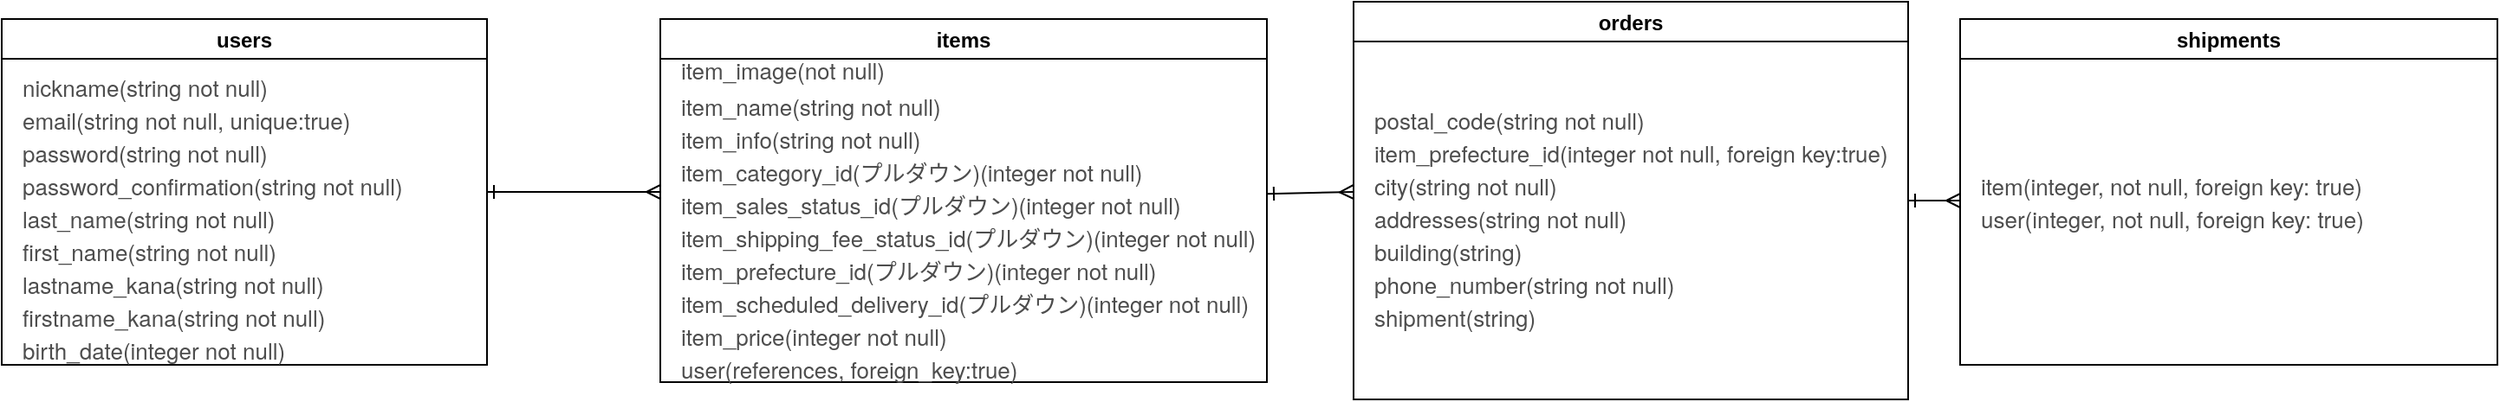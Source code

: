 <mxfile>
    <diagram id="EwRXLFJtx9T2wgiu87Te" name="ページ1">
        <mxGraphModel dx="659" dy="467" grid="1" gridSize="10" guides="1" tooltips="1" connect="1" arrows="1" fold="1" page="1" pageScale="1" pageWidth="1600" pageHeight="900" math="0" shadow="0">
            <root>
                <mxCell id="0"/>
                <mxCell id="1" parent="0"/>
                <mxCell id="12" style="edgeStyle=none;html=1;exitX=1;exitY=0.5;exitDx=0;exitDy=0;fontSize=13;fontColor=#FFFFFF;startArrow=ERone;startFill=0;endArrow=ERmany;endFill=0;" parent="1" source="2" edge="1">
                    <mxGeometry relative="1" as="geometry">
                        <mxPoint x="490" y="280" as="targetPoint"/>
                    </mxGeometry>
                </mxCell>
                <mxCell id="2" value="users" style="swimlane;labelBackgroundColor=default;" parent="1" vertex="1">
                    <mxGeometry x="110" y="180" width="280" height="200" as="geometry"/>
                </mxCell>
                <mxCell id="7" value="&lt;p class=&quot;p1&quot; style=&quot;margin: 0px ; font-stretch: normal ; font-size: 13px ; line-height: normal ; font-family: &amp;quot;helvetica neue&amp;quot;&quot;&gt;&lt;font&gt;nickname(&lt;/font&gt;&lt;span style=&quot;&quot;&gt;string&lt;/span&gt;&lt;font&gt;&amp;nbsp;not null)&lt;/font&gt;&lt;/p&gt;&lt;p class=&quot;p1&quot; style=&quot;margin: 0px ; font-stretch: normal ; font-size: 13px ; line-height: normal ; font-family: &amp;quot;helvetica neue&amp;quot;&quot;&gt;&lt;font&gt;email(&lt;/font&gt;&lt;span style=&quot;&quot;&gt;string&lt;/span&gt;&lt;font&gt;&amp;nbsp;not null, unique:true)&lt;/font&gt;&lt;/p&gt;&lt;p class=&quot;p1&quot; style=&quot;margin: 0px ; font-stretch: normal ; font-size: 13px ; line-height: normal ; font-family: &amp;quot;helvetica neue&amp;quot;&quot;&gt;&lt;font&gt;password(&lt;/font&gt;&lt;span style=&quot;&quot;&gt;string&lt;/span&gt;&lt;font&gt;&amp;nbsp;not null)&lt;/font&gt;&lt;/p&gt;&lt;p class=&quot;p1&quot; style=&quot;margin: 0px ; font-stretch: normal ; font-size: 13px ; line-height: normal ; font-family: &amp;quot;helvetica neue&amp;quot;&quot;&gt;&lt;font&gt;password_confirmation(&lt;/font&gt;&lt;span style=&quot;&quot;&gt;string&lt;/span&gt;&lt;font&gt;&amp;nbsp;not null)&lt;/font&gt;&lt;/p&gt;&lt;p class=&quot;p1&quot; style=&quot;margin: 0px ; font-stretch: normal ; font-size: 13px ; line-height: normal ; font-family: &amp;quot;helvetica neue&amp;quot;&quot;&gt;&lt;font&gt;last_name(&lt;/font&gt;&lt;span style=&quot;&quot;&gt;string&lt;/span&gt;&lt;font&gt;&amp;nbsp;not null)&lt;/font&gt;&lt;/p&gt;&lt;p class=&quot;p1&quot; style=&quot;margin: 0px ; font-stretch: normal ; font-size: 13px ; line-height: normal ; font-family: &amp;quot;helvetica neue&amp;quot;&quot;&gt;&lt;font&gt;first_name(&lt;/font&gt;&lt;span style=&quot;&quot;&gt;string&lt;/span&gt;&lt;font&gt;&amp;nbsp;not null)&lt;/font&gt;&lt;/p&gt;&lt;p class=&quot;p1&quot; style=&quot;margin: 0px ; font-stretch: normal ; font-size: 13px ; line-height: normal ; font-family: &amp;quot;helvetica neue&amp;quot;&quot;&gt;&lt;font&gt;lastname_kana(&lt;/font&gt;&lt;span style=&quot;&quot;&gt;string&lt;/span&gt;&lt;font&gt;&amp;nbsp;not null)&lt;/font&gt;&lt;/p&gt;&lt;p class=&quot;p1&quot; style=&quot;margin: 0px ; font-stretch: normal ; font-size: 13px ; line-height: normal ; font-family: &amp;quot;helvetica neue&amp;quot;&quot;&gt;&lt;font&gt;firstname_kana(&lt;/font&gt;&lt;span style=&quot;&quot;&gt;string&lt;/span&gt;&lt;font&gt;&amp;nbsp;not null)&lt;/font&gt;&lt;/p&gt;&lt;p class=&quot;p1&quot; style=&quot;margin: 0px ; font-stretch: normal ; font-size: 13px ; line-height: normal ; font-family: &amp;quot;helvetica neue&amp;quot;&quot;&gt;&lt;font&gt;birth_date(integer not null)&lt;/font&gt;&lt;/p&gt;" style="text;html=1;align=left;verticalAlign=middle;resizable=0;points=[];autosize=1;strokeColor=none;fillColor=none;fontColor=#4D4D4D;" parent="2" vertex="1">
                    <mxGeometry x="10" y="40" width="240" height="150" as="geometry"/>
                </mxCell>
                <mxCell id="13" style="edgeStyle=none;html=1;fontSize=13;fontColor=#FFFFFF;startArrow=ERone;startFill=0;endArrow=ERmany;endFill=0;" parent="1" source="3" edge="1">
                    <mxGeometry relative="1" as="geometry">
                        <mxPoint x="890" y="280" as="targetPoint"/>
                    </mxGeometry>
                </mxCell>
                <mxCell id="3" value="items" style="swimlane;" parent="1" vertex="1">
                    <mxGeometry x="490" y="180" width="350" height="210" as="geometry"/>
                </mxCell>
                <mxCell id="9" value="&lt;p class=&quot;p1&quot; style=&quot;margin: 0px 0px 2px ; font-stretch: normal ; line-height: normal ; font-family: &amp;#34;helvetica neue&amp;#34; ; font-size: 13px&quot;&gt;&lt;font style=&quot;font-size: 13px&quot;&gt;item_image(not null)&lt;/font&gt;&lt;/p&gt;&lt;p class=&quot;p2&quot; style=&quot;margin: 0px ; font-stretch: normal ; line-height: normal ; font-family: &amp;#34;helvetica neue&amp;#34; ; font-size: 13px&quot;&gt;&lt;font style=&quot;font-size: 13px&quot;&gt;item_name(string not null)&lt;/font&gt;&lt;/p&gt;&lt;p class=&quot;p2&quot; style=&quot;margin: 0px ; font-stretch: normal ; line-height: normal ; font-family: &amp;#34;helvetica neue&amp;#34; ; font-size: 13px&quot;&gt;&lt;font style=&quot;font-size: 13px&quot;&gt;item_info(string&amp;nbsp;not null)&lt;/font&gt;&lt;/p&gt;&lt;p class=&quot;p2&quot; style=&quot;margin: 0px ; font-stretch: normal ; line-height: normal ; font-family: &amp;#34;helvetica neue&amp;#34; ; font-size: 13px&quot;&gt;&lt;font style=&quot;font-size: 13px&quot;&gt;item_category_id(プルダウン)(integer not null)&lt;/font&gt;&lt;/p&gt;&lt;p class=&quot;p2&quot; style=&quot;margin: 0px ; font-stretch: normal ; line-height: normal ; font-family: &amp;#34;helvetica neue&amp;#34; ; font-size: 13px&quot;&gt;&lt;font style=&quot;font-size: 13px&quot;&gt;item_sales_status_id(プルダウン)(integer not null)&lt;/font&gt;&lt;/p&gt;&lt;p class=&quot;p2&quot; style=&quot;margin: 0px ; font-stretch: normal ; line-height: normal ; font-family: &amp;#34;helvetica neue&amp;#34; ; font-size: 13px&quot;&gt;&lt;font style=&quot;font-size: 13px&quot;&gt;item_shipping_fee_status_id(プルダウン)(integer not null)&lt;/font&gt;&lt;/p&gt;&lt;p class=&quot;p2&quot; style=&quot;margin: 0px ; font-stretch: normal ; line-height: normal ; font-family: &amp;#34;helvetica neue&amp;#34; ; font-size: 13px&quot;&gt;&lt;font style=&quot;font-size: 13px&quot;&gt;item_prefecture_id(プルダウン)(integer not null)&lt;/font&gt;&lt;/p&gt;&lt;p class=&quot;p2&quot; style=&quot;margin: 0px ; font-stretch: normal ; line-height: normal ; font-family: &amp;#34;helvetica neue&amp;#34; ; font-size: 13px&quot;&gt;&lt;font style=&quot;font-size: 13px&quot;&gt;item_scheduled_delivery_id(プルダウン)(integer not null)&lt;/font&gt;&lt;/p&gt;&lt;p class=&quot;p2&quot; style=&quot;margin: 0px ; font-stretch: normal ; line-height: normal ; font-family: &amp;#34;helvetica neue&amp;#34; ; font-size: 13px&quot;&gt;&lt;font style=&quot;font-size: 13px&quot;&gt;item_price(integer not null)&lt;/font&gt;&lt;/p&gt;&lt;p class=&quot;p2&quot; style=&quot;margin: 0px ; font-stretch: normal ; line-height: normal ; font-family: &amp;#34;helvetica neue&amp;#34; ; font-size: 13px&quot;&gt;&lt;font style=&quot;font-size: 13px&quot;&gt;user(references, foreign_key:true)&lt;/font&gt;&lt;/p&gt;" style="text;html=1;align=left;verticalAlign=middle;resizable=0;points=[];autosize=1;strokeColor=none;fillColor=none;fontColor=#4D4D4D;" parent="3" vertex="1">
                    <mxGeometry x="10" y="20" width="340" height="190" as="geometry"/>
                </mxCell>
                <mxCell id="15" value="" style="edgeStyle=none;html=1;fontSize=13;fontColor=#FFFFFF;startArrow=ERone;startFill=0;endArrow=ERmany;endFill=0;" parent="1" source="4" edge="1">
                    <mxGeometry relative="1" as="geometry">
                        <mxPoint x="1240" y="285" as="targetPoint"/>
                    </mxGeometry>
                </mxCell>
                <mxCell id="4" value="orders" style="swimlane;" parent="1" vertex="1">
                    <mxGeometry x="890" y="170" width="320" height="230" as="geometry"/>
                </mxCell>
                <mxCell id="10" value="&lt;p class=&quot;p1&quot; style=&quot;margin: 0px ; font-stretch: normal ; line-height: normal ; font-family: &amp;#34;helvetica neue&amp;#34;&quot;&gt;&lt;span&gt;postal_code(string not null)&lt;/span&gt;&lt;br&gt;&lt;/p&gt;&lt;p class=&quot;p1&quot; style=&quot;margin: 0px ; font-stretch: normal ; line-height: normal ; font-family: &amp;#34;helvetica neue&amp;#34;&quot;&gt;item_prefecture_id(integer not null, foreign key:true&lt;span&gt;)&lt;/span&gt;&lt;/p&gt;&lt;p class=&quot;p1&quot; style=&quot;margin: 0px ; font-stretch: normal ; line-height: normal ; font-family: &amp;#34;helvetica neue&amp;#34;&quot;&gt;city(string&amp;nbsp;not null)&lt;/p&gt;&lt;p class=&quot;p1&quot; style=&quot;margin: 0px ; font-stretch: normal ; line-height: normal ; font-family: &amp;#34;helvetica neue&amp;#34;&quot;&gt;addresses(string not null)&lt;/p&gt;&lt;p class=&quot;p1&quot; style=&quot;margin: 0px ; font-stretch: normal ; line-height: normal ; font-family: &amp;#34;helvetica neue&amp;#34;&quot;&gt;building(string)&lt;/p&gt;&lt;p class=&quot;p1&quot; style=&quot;margin: 0px ; font-stretch: normal ; line-height: normal ; font-family: &amp;#34;helvetica neue&amp;#34;&quot;&gt;phone_number(string&amp;nbsp;not null)&lt;/p&gt;&lt;p class=&quot;p1&quot; style=&quot;margin: 0px ; font-stretch: normal ; line-height: normal ; font-family: &amp;#34;helvetica neue&amp;#34;&quot;&gt;shipment(string)&lt;/p&gt;" style="text;html=1;align=left;verticalAlign=middle;resizable=0;points=[];autosize=1;strokeColor=none;fillColor=none;fontSize=13;fontColor=#4D4D4D;" parent="4" vertex="1">
                    <mxGeometry x="10" y="65" width="310" height="120" as="geometry"/>
                </mxCell>
                <mxCell id="5" value="shipments" style="swimlane;" parent="1" vertex="1">
                    <mxGeometry x="1240" y="180" width="310" height="200" as="geometry"/>
                </mxCell>
                <mxCell id="11" value="&lt;p class=&quot;p1&quot; style=&quot;margin: 0px ; font-stretch: normal ; line-height: normal ; font-family: &amp;#34;helvetica neue&amp;#34;&quot;&gt;item(integer, not null, foreign key: true)&lt;/p&gt;&lt;p class=&quot;p1&quot; style=&quot;margin: 0px ; font-stretch: normal ; line-height: normal ; font-family: &amp;#34;helvetica neue&amp;#34;&quot;&gt;user(integer, not null, foreign key: true)&lt;br&gt;&lt;/p&gt;" style="text;html=1;align=left;verticalAlign=middle;resizable=0;points=[];autosize=1;strokeColor=none;fillColor=none;fontSize=13;fontColor=#4D4D4D;" parent="5" vertex="1">
                    <mxGeometry x="10" y="85" width="240" height="40" as="geometry"/>
                </mxCell>
            </root>
        </mxGraphModel>
    </diagram>
</mxfile>